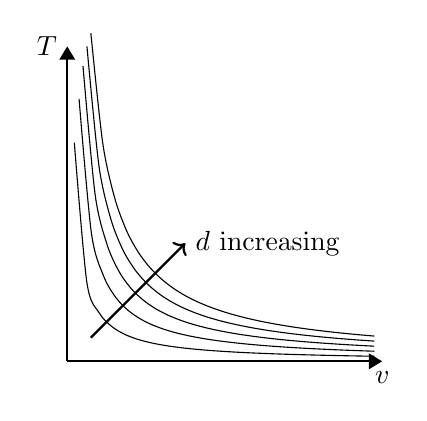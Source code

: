 \begin{tikzpicture}
    \draw[-Triangle, thick] (0,0)--(4,0) node[below]{$v$};
    \draw[-Triangle, thick] (0,0)--(0,4) node[left]{$T$};
    \draw[domain=0.3:3.9,smooth,variable=\t]plot (\t,1.25/\t);
    \draw[domain=0.25:3.9,smooth,variable=\t]plot (\t,1/\t);
    \draw[domain=0.2:3.9,smooth,variable=\t]plot (\t,0.75/\t);
    \draw[domain=0.15:3.9,smooth,variable=\t]plot (\t,0.5/\t);
    \draw[domain=0.09:3.9,smooth,variable=\t]plot (\t,0.25/\t);
    \draw[->, thick] (0.3,0.3) -- node[pos=1, right] {$d$ increasing} (1.5,1.5){};
\end{tikzpicture}